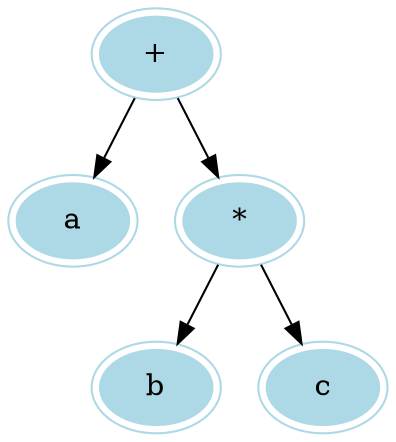 digraph G {
	e[color = lightblue, peripheries=2, style = filled, label="+"]
	a[color = lightblue, peripheries=2, style = filled, label="a"]
	d[color = lightblue, peripheries=2, style = filled, label="*"]
	b[color = lightblue, peripheries=2, style = filled, label="b"]
	c[color = lightblue, peripheries=2, style = filled, label="c"]

	e -> a
	e -> d
	d -> b
	d -> c
}